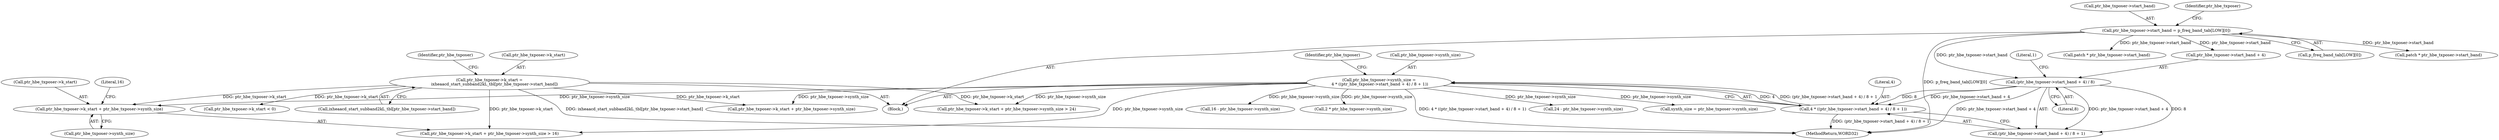 digraph "0_Android_04e8cd58f075bec5892e369c8deebca9c67e855c_4@pointer" {
"1000169" [label="(Call,ptr_hbe_txposer->k_start + ptr_hbe_txposer->synth_size)"];
"1000150" [label="(Call,ptr_hbe_txposer->k_start =\n        ixheaacd_start_subband2kL_tbl[ptr_hbe_txposer->start_band])"];
"1000135" [label="(Call,ptr_hbe_txposer->synth_size =\n 4 * ((ptr_hbe_txposer->start_band + 4) / 8 + 1))"];
"1000139" [label="(Call,4 * ((ptr_hbe_txposer->start_band + 4) / 8 + 1))"];
"1000142" [label="(Call,(ptr_hbe_txposer->start_band + 4) / 8)"];
"1000115" [label="(Call,ptr_hbe_txposer->start_band = p_freq_band_tab[LOW][0])"];
"1000116" [label="(Call,ptr_hbe_txposer->start_band)"];
"1000591" [label="(MethodReturn,WORD32)"];
"1000142" [label="(Call,(ptr_hbe_txposer->start_band + 4) / 8)"];
"1000471" [label="(Call,patch * ptr_hbe_txposer->start_band)"];
"1000580" [label="(Call,ptr_hbe_txposer->k_start < 0)"];
"1000170" [label="(Call,ptr_hbe_txposer->k_start)"];
"1000151" [label="(Call,ptr_hbe_txposer->k_start)"];
"1000114" [label="(Block,)"];
"1000136" [label="(Call,ptr_hbe_txposer->synth_size)"];
"1000115" [label="(Call,ptr_hbe_txposer->start_band = p_freq_band_tab[LOW][0])"];
"1000196" [label="(Call,ptr_hbe_txposer->k_start + ptr_hbe_txposer->synth_size)"];
"1000119" [label="(Call,p_freq_band_tab[LOW][0])"];
"1000141" [label="(Call,(ptr_hbe_txposer->start_band + 4) / 8 + 1)"];
"1000135" [label="(Call,ptr_hbe_txposer->synth_size =\n 4 * ((ptr_hbe_txposer->start_band + 4) / 8 + 1))"];
"1000173" [label="(Call,ptr_hbe_txposer->synth_size)"];
"1000208" [label="(Call,24 - ptr_hbe_txposer->synth_size)"];
"1000176" [label="(Literal,16)"];
"1000168" [label="(Call,ptr_hbe_txposer->k_start + ptr_hbe_txposer->synth_size > 16)"];
"1000150" [label="(Call,ptr_hbe_txposer->k_start =\n        ixheaacd_start_subband2kL_tbl[ptr_hbe_txposer->start_band])"];
"1000152" [label="(Identifier,ptr_hbe_txposer)"];
"1000149" [label="(Literal,1)"];
"1000222" [label="(Call,synth_size = ptr_hbe_txposer->synth_size)"];
"1000161" [label="(Identifier,ptr_hbe_txposer)"];
"1000195" [label="(Call,ptr_hbe_txposer->k_start + ptr_hbe_txposer->synth_size > 24)"];
"1000181" [label="(Call,16 - ptr_hbe_txposer->synth_size)"];
"1000148" [label="(Literal,8)"];
"1000139" [label="(Call,4 * ((ptr_hbe_txposer->start_band + 4) / 8 + 1))"];
"1000169" [label="(Call,ptr_hbe_txposer->k_start + ptr_hbe_txposer->synth_size)"];
"1000154" [label="(Call,ixheaacd_start_subband2kL_tbl[ptr_hbe_txposer->start_band])"];
"1000143" [label="(Call,ptr_hbe_txposer->start_band + 4)"];
"1000409" [label="(Call,2 * ptr_hbe_txposer->synth_size)"];
"1000126" [label="(Identifier,ptr_hbe_txposer)"];
"1000140" [label="(Literal,4)"];
"1000488" [label="(Call,patch * ptr_hbe_txposer->start_band)"];
"1000169" -> "1000168"  [label="AST: "];
"1000169" -> "1000173"  [label="CFG: "];
"1000170" -> "1000169"  [label="AST: "];
"1000173" -> "1000169"  [label="AST: "];
"1000176" -> "1000169"  [label="CFG: "];
"1000150" -> "1000169"  [label="DDG: ptr_hbe_txposer->k_start"];
"1000135" -> "1000169"  [label="DDG: ptr_hbe_txposer->synth_size"];
"1000150" -> "1000114"  [label="AST: "];
"1000150" -> "1000154"  [label="CFG: "];
"1000151" -> "1000150"  [label="AST: "];
"1000154" -> "1000150"  [label="AST: "];
"1000161" -> "1000150"  [label="CFG: "];
"1000150" -> "1000591"  [label="DDG: ixheaacd_start_subband2kL_tbl[ptr_hbe_txposer->start_band]"];
"1000150" -> "1000168"  [label="DDG: ptr_hbe_txposer->k_start"];
"1000150" -> "1000195"  [label="DDG: ptr_hbe_txposer->k_start"];
"1000150" -> "1000196"  [label="DDG: ptr_hbe_txposer->k_start"];
"1000150" -> "1000580"  [label="DDG: ptr_hbe_txposer->k_start"];
"1000135" -> "1000114"  [label="AST: "];
"1000135" -> "1000139"  [label="CFG: "];
"1000136" -> "1000135"  [label="AST: "];
"1000139" -> "1000135"  [label="AST: "];
"1000152" -> "1000135"  [label="CFG: "];
"1000135" -> "1000591"  [label="DDG: 4 * ((ptr_hbe_txposer->start_band + 4) / 8 + 1)"];
"1000139" -> "1000135"  [label="DDG: 4"];
"1000139" -> "1000135"  [label="DDG: (ptr_hbe_txposer->start_band + 4) / 8 + 1"];
"1000135" -> "1000168"  [label="DDG: ptr_hbe_txposer->synth_size"];
"1000135" -> "1000181"  [label="DDG: ptr_hbe_txposer->synth_size"];
"1000135" -> "1000195"  [label="DDG: ptr_hbe_txposer->synth_size"];
"1000135" -> "1000196"  [label="DDG: ptr_hbe_txposer->synth_size"];
"1000135" -> "1000208"  [label="DDG: ptr_hbe_txposer->synth_size"];
"1000135" -> "1000222"  [label="DDG: ptr_hbe_txposer->synth_size"];
"1000135" -> "1000409"  [label="DDG: ptr_hbe_txposer->synth_size"];
"1000139" -> "1000141"  [label="CFG: "];
"1000140" -> "1000139"  [label="AST: "];
"1000141" -> "1000139"  [label="AST: "];
"1000139" -> "1000591"  [label="DDG: (ptr_hbe_txposer->start_band + 4) / 8 + 1"];
"1000142" -> "1000139"  [label="DDG: ptr_hbe_txposer->start_band + 4"];
"1000142" -> "1000139"  [label="DDG: 8"];
"1000142" -> "1000141"  [label="AST: "];
"1000142" -> "1000148"  [label="CFG: "];
"1000143" -> "1000142"  [label="AST: "];
"1000148" -> "1000142"  [label="AST: "];
"1000149" -> "1000142"  [label="CFG: "];
"1000142" -> "1000591"  [label="DDG: ptr_hbe_txposer->start_band + 4"];
"1000142" -> "1000141"  [label="DDG: ptr_hbe_txposer->start_band + 4"];
"1000142" -> "1000141"  [label="DDG: 8"];
"1000115" -> "1000142"  [label="DDG: ptr_hbe_txposer->start_band"];
"1000115" -> "1000114"  [label="AST: "];
"1000115" -> "1000119"  [label="CFG: "];
"1000116" -> "1000115"  [label="AST: "];
"1000119" -> "1000115"  [label="AST: "];
"1000126" -> "1000115"  [label="CFG: "];
"1000115" -> "1000591"  [label="DDG: p_freq_band_tab[LOW][0]"];
"1000115" -> "1000143"  [label="DDG: ptr_hbe_txposer->start_band"];
"1000115" -> "1000471"  [label="DDG: ptr_hbe_txposer->start_band"];
"1000115" -> "1000488"  [label="DDG: ptr_hbe_txposer->start_band"];
}
